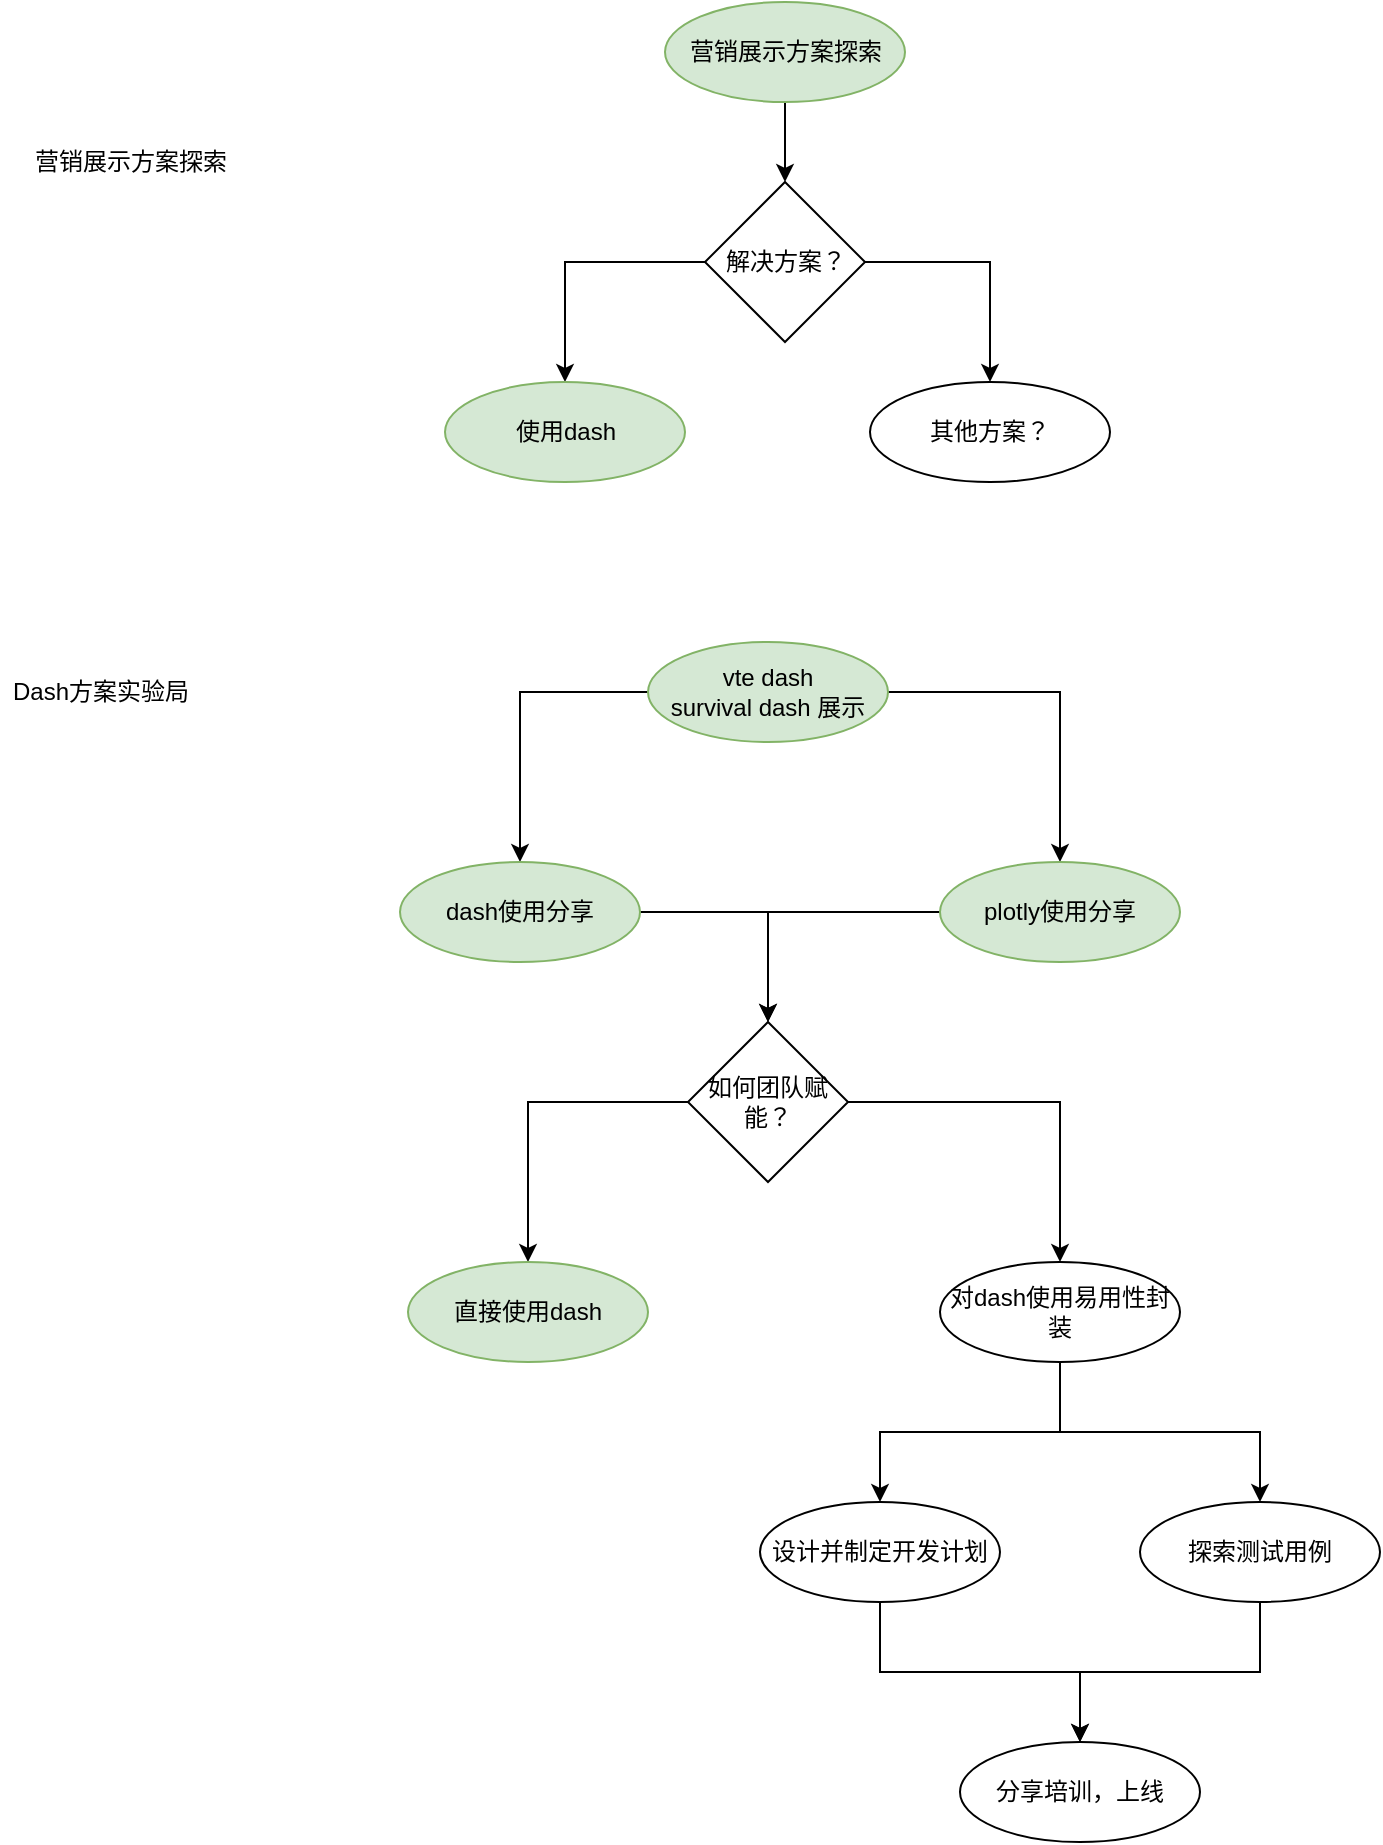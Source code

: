 <mxfile version="14.2.9" type="github">
  <diagram id="dQ64dTJpSwuxe_10a8iy" name="Page-1">
    <mxGraphModel dx="1426" dy="794" grid="1" gridSize="10" guides="1" tooltips="1" connect="1" arrows="1" fold="1" page="1" pageScale="1" pageWidth="827" pageHeight="1169" math="0" shadow="0">
      <root>
        <mxCell id="0" />
        <mxCell id="1" parent="0" />
        <mxCell id="LmF3rIa6Q9fgNrGSryBG-30" style="edgeStyle=orthogonalEdgeStyle;rounded=0;orthogonalLoop=1;jettySize=auto;html=1;" edge="1" parent="1" source="LmF3rIa6Q9fgNrGSryBG-7" target="LmF3rIa6Q9fgNrGSryBG-24">
          <mxGeometry relative="1" as="geometry" />
        </mxCell>
        <mxCell id="LmF3rIa6Q9fgNrGSryBG-31" style="edgeStyle=orthogonalEdgeStyle;rounded=0;orthogonalLoop=1;jettySize=auto;html=1;" edge="1" parent="1" source="LmF3rIa6Q9fgNrGSryBG-7" target="LmF3rIa6Q9fgNrGSryBG-25">
          <mxGeometry relative="1" as="geometry" />
        </mxCell>
        <mxCell id="LmF3rIa6Q9fgNrGSryBG-7" value="如何团队赋能？" style="rhombus;whiteSpace=wrap;html=1;" vertex="1" parent="1">
          <mxGeometry x="374" y="560" width="80" height="80" as="geometry" />
        </mxCell>
        <mxCell id="LmF3rIa6Q9fgNrGSryBG-16" style="edgeStyle=orthogonalEdgeStyle;rounded=0;orthogonalLoop=1;jettySize=auto;html=1;" edge="1" parent="1" source="LmF3rIa6Q9fgNrGSryBG-10" target="LmF3rIa6Q9fgNrGSryBG-13">
          <mxGeometry relative="1" as="geometry" />
        </mxCell>
        <mxCell id="LmF3rIa6Q9fgNrGSryBG-17" style="edgeStyle=orthogonalEdgeStyle;rounded=0;orthogonalLoop=1;jettySize=auto;html=1;" edge="1" parent="1" source="LmF3rIa6Q9fgNrGSryBG-10" target="LmF3rIa6Q9fgNrGSryBG-14">
          <mxGeometry relative="1" as="geometry" />
        </mxCell>
        <mxCell id="LmF3rIa6Q9fgNrGSryBG-10" value="解决方案？" style="rhombus;whiteSpace=wrap;html=1;" vertex="1" parent="1">
          <mxGeometry x="382.5" y="140" width="80" height="80" as="geometry" />
        </mxCell>
        <mxCell id="LmF3rIa6Q9fgNrGSryBG-15" style="edgeStyle=orthogonalEdgeStyle;rounded=0;orthogonalLoop=1;jettySize=auto;html=1;" edge="1" parent="1" source="LmF3rIa6Q9fgNrGSryBG-11" target="LmF3rIa6Q9fgNrGSryBG-10">
          <mxGeometry relative="1" as="geometry" />
        </mxCell>
        <mxCell id="LmF3rIa6Q9fgNrGSryBG-11" value="营销展示方案探索" style="ellipse;whiteSpace=wrap;html=1;fillColor=#d5e8d4;strokeColor=#82b366;" vertex="1" parent="1">
          <mxGeometry x="362.5" y="50" width="120" height="50" as="geometry" />
        </mxCell>
        <mxCell id="LmF3rIa6Q9fgNrGSryBG-13" value="使用dash" style="ellipse;whiteSpace=wrap;html=1;fillColor=#d5e8d4;strokeColor=#82b366;" vertex="1" parent="1">
          <mxGeometry x="252.5" y="240" width="120" height="50" as="geometry" />
        </mxCell>
        <mxCell id="LmF3rIa6Q9fgNrGSryBG-14" value="其他方案？" style="ellipse;whiteSpace=wrap;html=1;" vertex="1" parent="1">
          <mxGeometry x="465" y="240" width="120" height="50" as="geometry" />
        </mxCell>
        <mxCell id="LmF3rIa6Q9fgNrGSryBG-19" value="Dash方案实验局" style="text;html=1;align=center;verticalAlign=middle;resizable=0;points=[];autosize=1;" vertex="1" parent="1">
          <mxGeometry x="30" y="385" width="100" height="20" as="geometry" />
        </mxCell>
        <mxCell id="LmF3rIa6Q9fgNrGSryBG-26" style="edgeStyle=orthogonalEdgeStyle;rounded=0;orthogonalLoop=1;jettySize=auto;html=1;entryX=0.5;entryY=0;entryDx=0;entryDy=0;" edge="1" parent="1" source="LmF3rIa6Q9fgNrGSryBG-20" target="LmF3rIa6Q9fgNrGSryBG-21">
          <mxGeometry relative="1" as="geometry" />
        </mxCell>
        <mxCell id="LmF3rIa6Q9fgNrGSryBG-27" style="edgeStyle=orthogonalEdgeStyle;rounded=0;orthogonalLoop=1;jettySize=auto;html=1;entryX=0.5;entryY=0;entryDx=0;entryDy=0;" edge="1" parent="1" source="LmF3rIa6Q9fgNrGSryBG-20" target="LmF3rIa6Q9fgNrGSryBG-22">
          <mxGeometry relative="1" as="geometry" />
        </mxCell>
        <mxCell id="LmF3rIa6Q9fgNrGSryBG-20" value="&lt;span&gt;vte dash&lt;/span&gt;&lt;br&gt;&lt;span&gt;survival dash 展示&lt;/span&gt;" style="ellipse;whiteSpace=wrap;html=1;fillColor=#d5e8d4;strokeColor=#82b366;" vertex="1" parent="1">
          <mxGeometry x="354" y="370" width="120" height="50" as="geometry" />
        </mxCell>
        <mxCell id="LmF3rIa6Q9fgNrGSryBG-28" style="edgeStyle=orthogonalEdgeStyle;rounded=0;orthogonalLoop=1;jettySize=auto;html=1;entryX=0.5;entryY=0;entryDx=0;entryDy=0;" edge="1" parent="1" source="LmF3rIa6Q9fgNrGSryBG-21" target="LmF3rIa6Q9fgNrGSryBG-7">
          <mxGeometry relative="1" as="geometry" />
        </mxCell>
        <mxCell id="LmF3rIa6Q9fgNrGSryBG-21" value="&lt;span&gt;dash使用分享&lt;/span&gt;" style="ellipse;whiteSpace=wrap;html=1;fillColor=#d5e8d4;strokeColor=#82b366;" vertex="1" parent="1">
          <mxGeometry x="230" y="480" width="120" height="50" as="geometry" />
        </mxCell>
        <mxCell id="LmF3rIa6Q9fgNrGSryBG-29" style="edgeStyle=orthogonalEdgeStyle;rounded=0;orthogonalLoop=1;jettySize=auto;html=1;" edge="1" parent="1" source="LmF3rIa6Q9fgNrGSryBG-22" target="LmF3rIa6Q9fgNrGSryBG-7">
          <mxGeometry relative="1" as="geometry" />
        </mxCell>
        <mxCell id="LmF3rIa6Q9fgNrGSryBG-22" value="&lt;span&gt;plotly使用分享&lt;/span&gt;" style="ellipse;whiteSpace=wrap;html=1;fillColor=#d5e8d4;strokeColor=#82b366;" vertex="1" parent="1">
          <mxGeometry x="500" y="480" width="120" height="50" as="geometry" />
        </mxCell>
        <mxCell id="LmF3rIa6Q9fgNrGSryBG-24" value="&lt;span&gt;直接使用dash&lt;/span&gt;" style="ellipse;whiteSpace=wrap;html=1;fillColor=#d5e8d4;strokeColor=#82b366;" vertex="1" parent="1">
          <mxGeometry x="234" y="680" width="120" height="50" as="geometry" />
        </mxCell>
        <mxCell id="LmF3rIa6Q9fgNrGSryBG-38" style="edgeStyle=orthogonalEdgeStyle;rounded=0;orthogonalLoop=1;jettySize=auto;html=1;entryX=0.5;entryY=0;entryDx=0;entryDy=0;" edge="1" parent="1" source="LmF3rIa6Q9fgNrGSryBG-25" target="LmF3rIa6Q9fgNrGSryBG-35">
          <mxGeometry relative="1" as="geometry" />
        </mxCell>
        <mxCell id="LmF3rIa6Q9fgNrGSryBG-39" style="edgeStyle=orthogonalEdgeStyle;rounded=0;orthogonalLoop=1;jettySize=auto;html=1;" edge="1" parent="1" source="LmF3rIa6Q9fgNrGSryBG-25" target="LmF3rIa6Q9fgNrGSryBG-36">
          <mxGeometry relative="1" as="geometry" />
        </mxCell>
        <mxCell id="LmF3rIa6Q9fgNrGSryBG-25" value="&lt;span&gt;对dash使用易用性封装&lt;/span&gt;" style="ellipse;whiteSpace=wrap;html=1;" vertex="1" parent="1">
          <mxGeometry x="500" y="680" width="120" height="50" as="geometry" />
        </mxCell>
        <mxCell id="LmF3rIa6Q9fgNrGSryBG-40" style="edgeStyle=orthogonalEdgeStyle;rounded=0;orthogonalLoop=1;jettySize=auto;html=1;" edge="1" parent="1" source="LmF3rIa6Q9fgNrGSryBG-35" target="LmF3rIa6Q9fgNrGSryBG-37">
          <mxGeometry relative="1" as="geometry" />
        </mxCell>
        <mxCell id="LmF3rIa6Q9fgNrGSryBG-35" value="设计并制定开发计划" style="ellipse;whiteSpace=wrap;html=1;" vertex="1" parent="1">
          <mxGeometry x="410" y="800" width="120" height="50" as="geometry" />
        </mxCell>
        <mxCell id="LmF3rIa6Q9fgNrGSryBG-41" style="edgeStyle=orthogonalEdgeStyle;rounded=0;orthogonalLoop=1;jettySize=auto;html=1;entryX=0.5;entryY=0;entryDx=0;entryDy=0;" edge="1" parent="1" source="LmF3rIa6Q9fgNrGSryBG-36" target="LmF3rIa6Q9fgNrGSryBG-37">
          <mxGeometry relative="1" as="geometry" />
        </mxCell>
        <mxCell id="LmF3rIa6Q9fgNrGSryBG-36" value="探索测试用例" style="ellipse;whiteSpace=wrap;html=1;" vertex="1" parent="1">
          <mxGeometry x="600" y="800" width="120" height="50" as="geometry" />
        </mxCell>
        <mxCell id="LmF3rIa6Q9fgNrGSryBG-37" value="分享培训，上线" style="ellipse;whiteSpace=wrap;html=1;" vertex="1" parent="1">
          <mxGeometry x="510" y="920" width="120" height="50" as="geometry" />
        </mxCell>
        <mxCell id="LmF3rIa6Q9fgNrGSryBG-42" value="营销展示方案探索" style="text;html=1;align=center;verticalAlign=middle;resizable=0;points=[];autosize=1;" vertex="1" parent="1">
          <mxGeometry x="40" y="120" width="110" height="20" as="geometry" />
        </mxCell>
      </root>
    </mxGraphModel>
  </diagram>
</mxfile>
